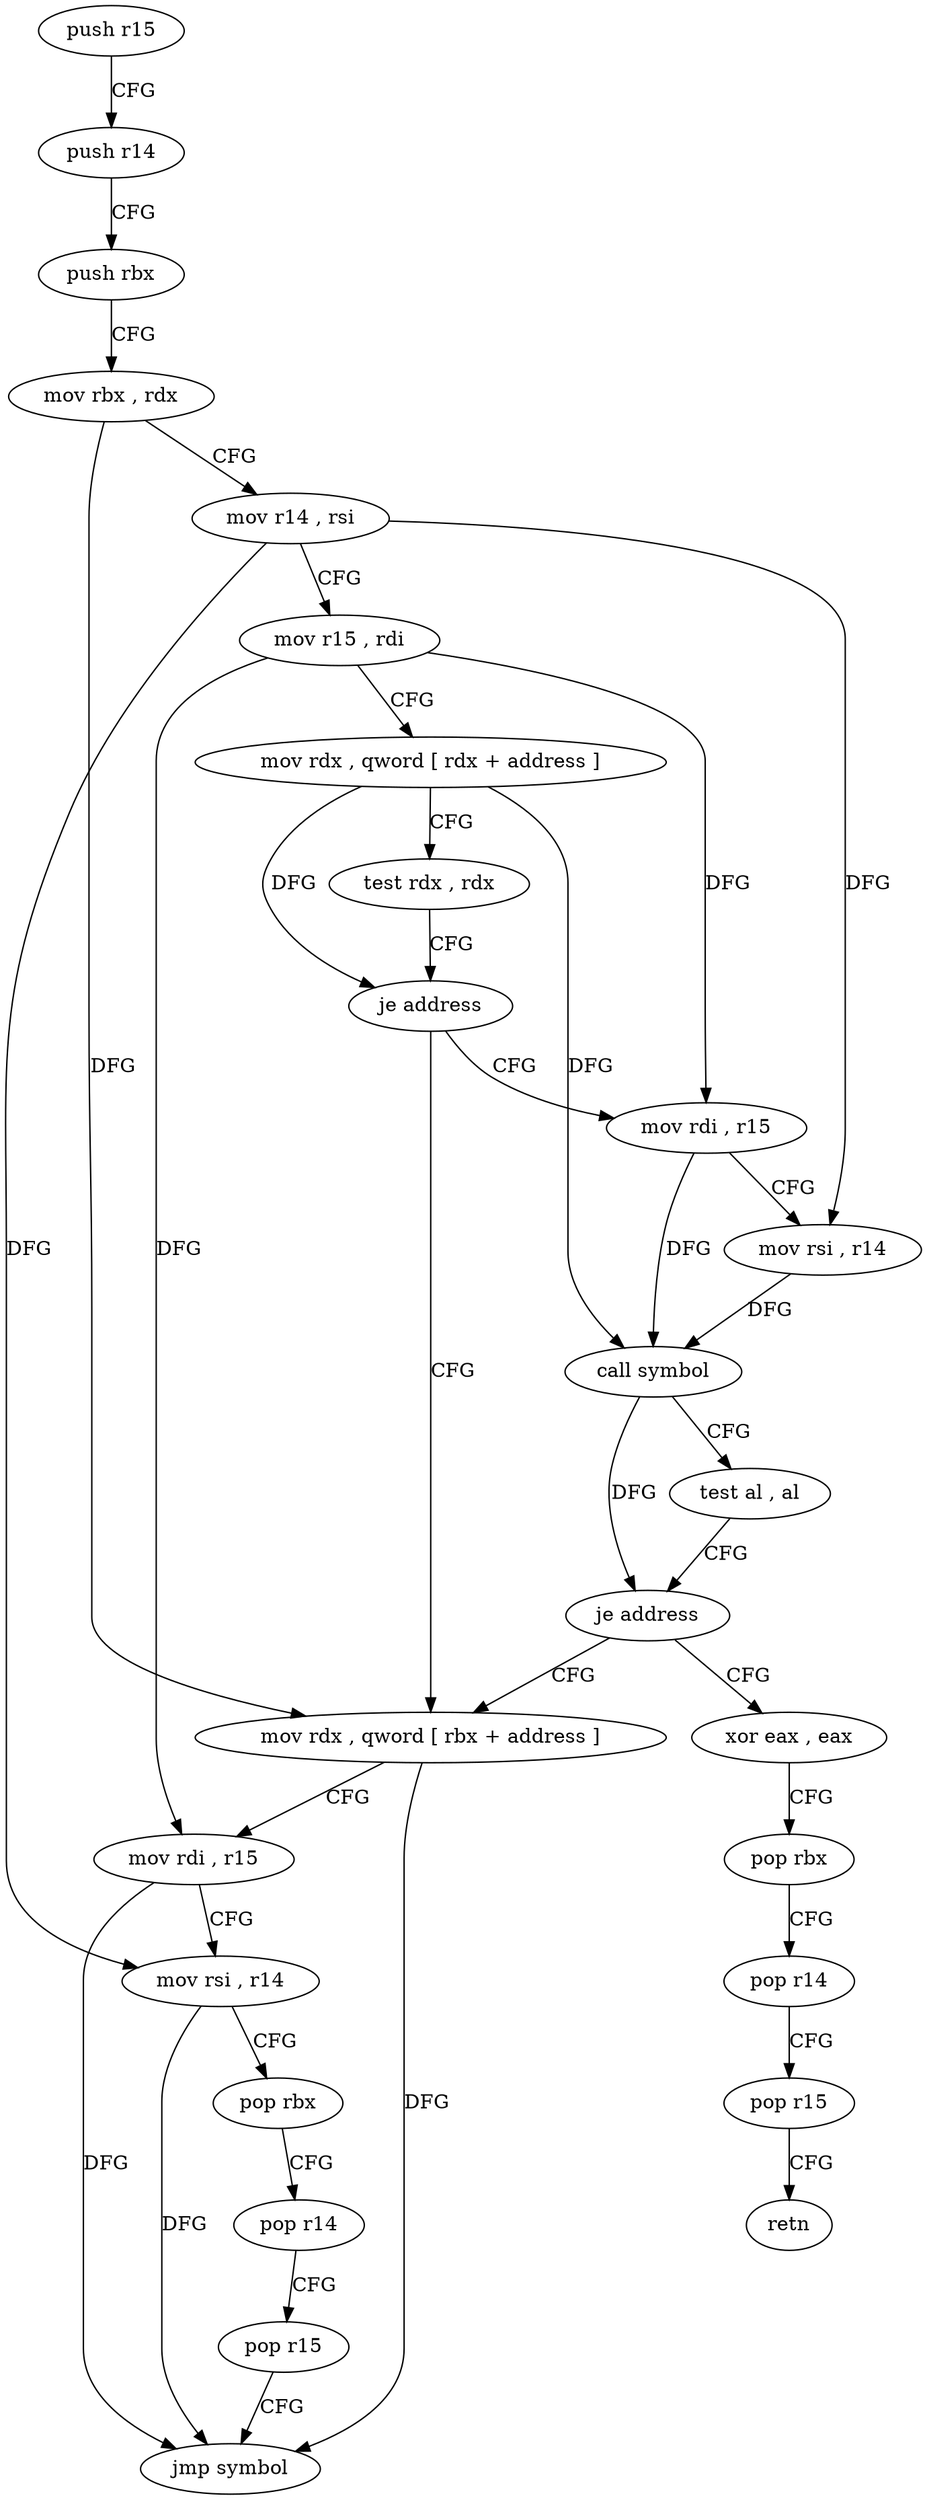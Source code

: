 digraph "func" {
"4211520" [label = "push r15" ]
"4211522" [label = "push r14" ]
"4211524" [label = "push rbx" ]
"4211525" [label = "mov rbx , rdx" ]
"4211528" [label = "mov r14 , rsi" ]
"4211531" [label = "mov r15 , rdi" ]
"4211534" [label = "mov rdx , qword [ rdx + address ]" ]
"4211541" [label = "test rdx , rdx" ]
"4211544" [label = "je address" ]
"4211561" [label = "mov rdx , qword [ rbx + address ]" ]
"4211546" [label = "mov rdi , r15" ]
"4211568" [label = "mov rdi , r15" ]
"4211571" [label = "mov rsi , r14" ]
"4211574" [label = "pop rbx" ]
"4211575" [label = "pop r14" ]
"4211577" [label = "pop r15" ]
"4211579" [label = "jmp symbol" ]
"4211549" [label = "mov rsi , r14" ]
"4211552" [label = "call symbol" ]
"4211557" [label = "test al , al" ]
"4211559" [label = "je address" ]
"4211584" [label = "xor eax , eax" ]
"4211586" [label = "pop rbx" ]
"4211587" [label = "pop r14" ]
"4211589" [label = "pop r15" ]
"4211591" [label = "retn" ]
"4211520" -> "4211522" [ label = "CFG" ]
"4211522" -> "4211524" [ label = "CFG" ]
"4211524" -> "4211525" [ label = "CFG" ]
"4211525" -> "4211528" [ label = "CFG" ]
"4211525" -> "4211561" [ label = "DFG" ]
"4211528" -> "4211531" [ label = "CFG" ]
"4211528" -> "4211571" [ label = "DFG" ]
"4211528" -> "4211549" [ label = "DFG" ]
"4211531" -> "4211534" [ label = "CFG" ]
"4211531" -> "4211568" [ label = "DFG" ]
"4211531" -> "4211546" [ label = "DFG" ]
"4211534" -> "4211541" [ label = "CFG" ]
"4211534" -> "4211544" [ label = "DFG" ]
"4211534" -> "4211552" [ label = "DFG" ]
"4211541" -> "4211544" [ label = "CFG" ]
"4211544" -> "4211561" [ label = "CFG" ]
"4211544" -> "4211546" [ label = "CFG" ]
"4211561" -> "4211568" [ label = "CFG" ]
"4211561" -> "4211579" [ label = "DFG" ]
"4211546" -> "4211549" [ label = "CFG" ]
"4211546" -> "4211552" [ label = "DFG" ]
"4211568" -> "4211571" [ label = "CFG" ]
"4211568" -> "4211579" [ label = "DFG" ]
"4211571" -> "4211574" [ label = "CFG" ]
"4211571" -> "4211579" [ label = "DFG" ]
"4211574" -> "4211575" [ label = "CFG" ]
"4211575" -> "4211577" [ label = "CFG" ]
"4211577" -> "4211579" [ label = "CFG" ]
"4211549" -> "4211552" [ label = "DFG" ]
"4211552" -> "4211557" [ label = "CFG" ]
"4211552" -> "4211559" [ label = "DFG" ]
"4211557" -> "4211559" [ label = "CFG" ]
"4211559" -> "4211584" [ label = "CFG" ]
"4211559" -> "4211561" [ label = "CFG" ]
"4211584" -> "4211586" [ label = "CFG" ]
"4211586" -> "4211587" [ label = "CFG" ]
"4211587" -> "4211589" [ label = "CFG" ]
"4211589" -> "4211591" [ label = "CFG" ]
}
